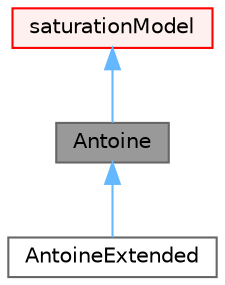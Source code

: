digraph "Antoine"
{
 // LATEX_PDF_SIZE
  bgcolor="transparent";
  edge [fontname=Helvetica,fontsize=10,labelfontname=Helvetica,labelfontsize=10];
  node [fontname=Helvetica,fontsize=10,shape=box,height=0.2,width=0.4];
  Node1 [id="Node000001",label="Antoine",height=0.2,width=0.4,color="gray40", fillcolor="grey60", style="filled", fontcolor="black",tooltip="Antoine equation for the vapour pressure."];
  Node2 -> Node1 [id="edge1_Node000001_Node000002",dir="back",color="steelblue1",style="solid",tooltip=" "];
  Node2 [id="Node000002",label="saturationModel",height=0.2,width=0.4,color="red", fillcolor="#FFF0F0", style="filled",URL="$classFoam_1_1saturationModel.html",tooltip=" "];
  Node1 -> Node12 [id="edge2_Node000001_Node000012",dir="back",color="steelblue1",style="solid",tooltip=" "];
  Node12 [id="Node000012",label="AntoineExtended",height=0.2,width=0.4,color="gray40", fillcolor="white", style="filled",URL="$classFoam_1_1saturationModels_1_1AntoineExtended.html",tooltip="Extended Antoine equation for the vapour pressure."];
}

